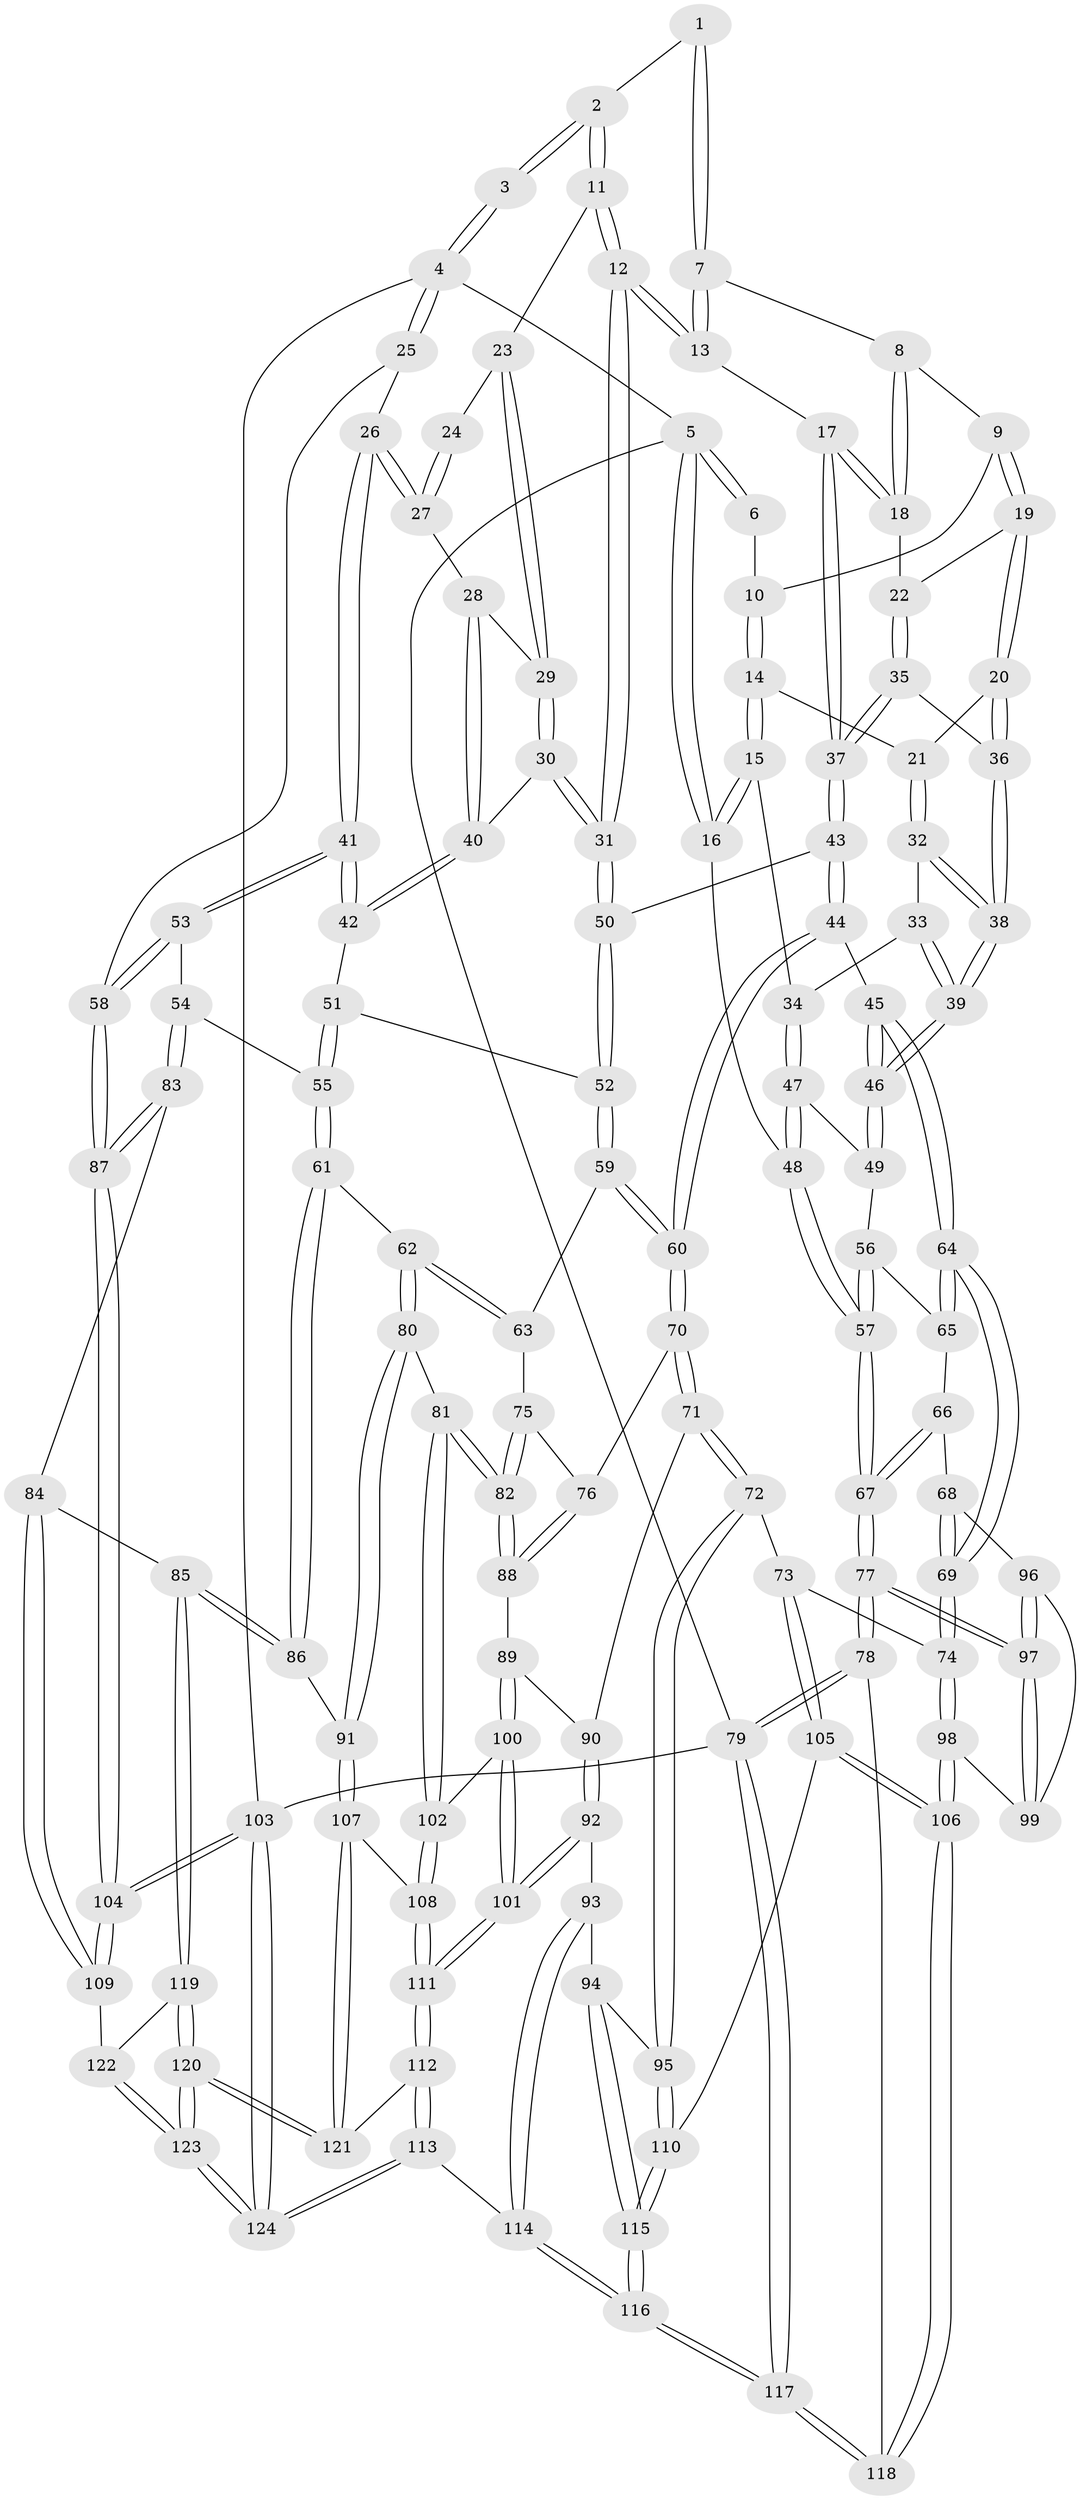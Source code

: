 // coarse degree distribution, {3: 0.4266666666666667, 2: 0.02666666666666667, 4: 0.5466666666666666}
// Generated by graph-tools (version 1.1) at 2025/38/03/04/25 23:38:27]
// undirected, 124 vertices, 307 edges
graph export_dot {
  node [color=gray90,style=filled];
  1 [pos="+0.5399851360228903+0"];
  2 [pos="+0.799472803149525+0"];
  3 [pos="+1+0"];
  4 [pos="+1+0"];
  5 [pos="+0+0"];
  6 [pos="+0.261658079712312+0"];
  7 [pos="+0.5213648632899786+0"];
  8 [pos="+0.4425835472510901+0.10304050397209868"];
  9 [pos="+0.35687648007101475+0.11112499001745471"];
  10 [pos="+0.2878612884267794+0.03892221423089462"];
  11 [pos="+0.7562567525089862+0.10595282335855934"];
  12 [pos="+0.6654033357643732+0.22320318345065257"];
  13 [pos="+0.65012090214915+0.21941363153334362"];
  14 [pos="+0.19091385218693593+0.13414279214205205"];
  15 [pos="+0.07076580390120155+0.16940120166535985"];
  16 [pos="+0+0"];
  17 [pos="+0.5734121254629858+0.22768591224311938"];
  18 [pos="+0.5048074286533547+0.1956023182124729"];
  19 [pos="+0.33989088614761764+0.19950744490327493"];
  20 [pos="+0.33668600455591524+0.2049715041960503"];
  21 [pos="+0.279006674204258+0.2141293292212133"];
  22 [pos="+0.457846965865983+0.21510097680248116"];
  23 [pos="+0.8467746278321343+0.14677816704853475"];
  24 [pos="+0.9244156608120361+0.10109828283886654"];
  25 [pos="+1+0.14761456819563656"];
  26 [pos="+0.9991277370867085+0.22252165002322005"];
  27 [pos="+0.9724170172066521+0.22254853530215168"];
  28 [pos="+0.9384986665622831+0.22753863411726324"];
  29 [pos="+0.928434702200953+0.22170225244427053"];
  30 [pos="+0.7204025931805838+0.26562086426949283"];
  31 [pos="+0.6794799061424458+0.2539315656582797"];
  32 [pos="+0.24261080107412858+0.25889177467721947"];
  33 [pos="+0.22096645086944378+0.2661088918036733"];
  34 [pos="+0.14324261871611124+0.27473058886003915"];
  35 [pos="+0.4060185569058257+0.2879997752086777"];
  36 [pos="+0.360774863722849+0.2845785800945377"];
  37 [pos="+0.47840333800685264+0.33593445208075434"];
  38 [pos="+0.32270976742165497+0.3477708541592308"];
  39 [pos="+0.3008998088258073+0.45484912619792783"];
  40 [pos="+0.8695121991277875+0.33501283097088064"];
  41 [pos="+0.9334765602535957+0.4680510774122651"];
  42 [pos="+0.8974485860872213+0.4415713960831343"];
  43 [pos="+0.4728836337893031+0.4051707656473476"];
  44 [pos="+0.3595847421435+0.5088275432237349"];
  45 [pos="+0.3013232463032249+0.4963050431433515"];
  46 [pos="+0.2963772296356543+0.48956298045367425"];
  47 [pos="+0.1463220707241406+0.35726964937919287"];
  48 [pos="+0+0.405282779416741"];
  49 [pos="+0.19578140334476676+0.4416909754781463"];
  50 [pos="+0.6694760560114702+0.4356569105163221"];
  51 [pos="+0.7095219840205463+0.44833355831984784"];
  52 [pos="+0.6713858947995205+0.44007212580942434"];
  53 [pos="+0.9430479495737483+0.4777260862628789"];
  54 [pos="+0.8415741341129497+0.6166927449701951"];
  55 [pos="+0.832695139987464+0.6176817150438919"];
  56 [pos="+0.033609628580222387+0.5029077125164385"];
  57 [pos="+0+0.4656997035478275"];
  58 [pos="+1+0.5237309038573943"];
  59 [pos="+0.6311518088719819+0.55198276787714"];
  60 [pos="+0.4379181894661477+0.5871250324992343"];
  61 [pos="+0.7512608092342546+0.6538712736666554"];
  62 [pos="+0.739479454326431+0.6479643359926994"];
  63 [pos="+0.6481981835050122+0.5861884616262003"];
  64 [pos="+0.25379525643241846+0.5706339786775496"];
  65 [pos="+0.07419554345129788+0.5632000455841579"];
  66 [pos="+0.08895912805107553+0.6277869047786594"];
  67 [pos="+0+0.6757227203323601"];
  68 [pos="+0.15983877939979962+0.6854465170513795"];
  69 [pos="+0.20183247493999912+0.6825624404434625"];
  70 [pos="+0.43871732128553176+0.5942366058112961"];
  71 [pos="+0.41649085735234104+0.7027733622076147"];
  72 [pos="+0.3683970689432673+0.7651090530573232"];
  73 [pos="+0.22816806311058271+0.716208828274334"];
  74 [pos="+0.21432427800521672+0.7045452807452312"];
  75 [pos="+0.6263056044094683+0.6412952022086877"];
  76 [pos="+0.5304750926484717+0.6823674395294445"];
  77 [pos="+0+0.7502130963297254"];
  78 [pos="+0+0.932273970213383"];
  79 [pos="+0+1"];
  80 [pos="+0.6105388849394278+0.7508465532443693"];
  81 [pos="+0.6080406856384601+0.7499119052129869"];
  82 [pos="+0.6065521186401744+0.7483218636775127"];
  83 [pos="+0.9026189549918182+0.6983397789226937"];
  84 [pos="+0.8621237447273162+0.7799080652215445"];
  85 [pos="+0.8045443629646135+0.84465891038421"];
  86 [pos="+0.7482213861974487+0.8215860858189892"];
  87 [pos="+1+0.7064957541405612"];
  88 [pos="+0.5625391263597805+0.739618953772512"];
  89 [pos="+0.5373805548453747+0.7529132196003409"];
  90 [pos="+0.4747579299132792+0.7434056391856321"];
  91 [pos="+0.7402314166849421+0.823243956448118"];
  92 [pos="+0.4810718794303305+0.8379125598273033"];
  93 [pos="+0.43363022820339303+0.8352048802186721"];
  94 [pos="+0.37621998744031104+0.8135890602741216"];
  95 [pos="+0.3759900587491194+0.8132660684392099"];
  96 [pos="+0.11252685442985272+0.7168443218267665"];
  97 [pos="+0+0.7544092286961035"];
  98 [pos="+0.12952743927450036+0.9139854137941787"];
  99 [pos="+0.08306709023120105+0.8698151973885676"];
  100 [pos="+0.49877405915928635+0.843510413405115"];
  101 [pos="+0.49822739036129676+0.8441405372944348"];
  102 [pos="+0.5833638328585206+0.80851193669478"];
  103 [pos="+1+1"];
  104 [pos="+1+0.7844556059083668"];
  105 [pos="+0.2569653158048059+0.8565252122781978"];
  106 [pos="+0.1347502153556555+0.9243619660674375"];
  107 [pos="+0.680845639993289+0.8786447504116555"];
  108 [pos="+0.6019763040486245+0.8966151360231908"];
  109 [pos="+1+0.8225432395732181"];
  110 [pos="+0.2674443516307826+0.8590548438888431"];
  111 [pos="+0.5432107846979+0.9359226794021829"];
  112 [pos="+0.4793519342991645+1"];
  113 [pos="+0.4479266670726334+1"];
  114 [pos="+0.4423906273277617+1"];
  115 [pos="+0.35232818834836305+1"];
  116 [pos="+0.378657796577561+1"];
  117 [pos="+0.1954913709845854+1"];
  118 [pos="+0.13565650217629777+0.944150576197452"];
  119 [pos="+0.8258091078451497+0.8759945714231013"];
  120 [pos="+0.8429579698111163+1"];
  121 [pos="+0.6838180202467938+0.9451595282609109"];
  122 [pos="+0.9975812589975709+0.8741919959407588"];
  123 [pos="+0.847483857634096+1"];
  124 [pos="+0.8557431221014028+1"];
  1 -- 2;
  1 -- 7;
  1 -- 7;
  2 -- 3;
  2 -- 3;
  2 -- 11;
  2 -- 11;
  3 -- 4;
  3 -- 4;
  4 -- 5;
  4 -- 25;
  4 -- 25;
  4 -- 103;
  5 -- 6;
  5 -- 6;
  5 -- 16;
  5 -- 16;
  5 -- 79;
  6 -- 10;
  7 -- 8;
  7 -- 13;
  7 -- 13;
  8 -- 9;
  8 -- 18;
  8 -- 18;
  9 -- 10;
  9 -- 19;
  9 -- 19;
  10 -- 14;
  10 -- 14;
  11 -- 12;
  11 -- 12;
  11 -- 23;
  12 -- 13;
  12 -- 13;
  12 -- 31;
  12 -- 31;
  13 -- 17;
  14 -- 15;
  14 -- 15;
  14 -- 21;
  15 -- 16;
  15 -- 16;
  15 -- 34;
  16 -- 48;
  17 -- 18;
  17 -- 18;
  17 -- 37;
  17 -- 37;
  18 -- 22;
  19 -- 20;
  19 -- 20;
  19 -- 22;
  20 -- 21;
  20 -- 36;
  20 -- 36;
  21 -- 32;
  21 -- 32;
  22 -- 35;
  22 -- 35;
  23 -- 24;
  23 -- 29;
  23 -- 29;
  24 -- 27;
  24 -- 27;
  25 -- 26;
  25 -- 58;
  26 -- 27;
  26 -- 27;
  26 -- 41;
  26 -- 41;
  27 -- 28;
  28 -- 29;
  28 -- 40;
  28 -- 40;
  29 -- 30;
  29 -- 30;
  30 -- 31;
  30 -- 31;
  30 -- 40;
  31 -- 50;
  31 -- 50;
  32 -- 33;
  32 -- 38;
  32 -- 38;
  33 -- 34;
  33 -- 39;
  33 -- 39;
  34 -- 47;
  34 -- 47;
  35 -- 36;
  35 -- 37;
  35 -- 37;
  36 -- 38;
  36 -- 38;
  37 -- 43;
  37 -- 43;
  38 -- 39;
  38 -- 39;
  39 -- 46;
  39 -- 46;
  40 -- 42;
  40 -- 42;
  41 -- 42;
  41 -- 42;
  41 -- 53;
  41 -- 53;
  42 -- 51;
  43 -- 44;
  43 -- 44;
  43 -- 50;
  44 -- 45;
  44 -- 60;
  44 -- 60;
  45 -- 46;
  45 -- 46;
  45 -- 64;
  45 -- 64;
  46 -- 49;
  46 -- 49;
  47 -- 48;
  47 -- 48;
  47 -- 49;
  48 -- 57;
  48 -- 57;
  49 -- 56;
  50 -- 52;
  50 -- 52;
  51 -- 52;
  51 -- 55;
  51 -- 55;
  52 -- 59;
  52 -- 59;
  53 -- 54;
  53 -- 58;
  53 -- 58;
  54 -- 55;
  54 -- 83;
  54 -- 83;
  55 -- 61;
  55 -- 61;
  56 -- 57;
  56 -- 57;
  56 -- 65;
  57 -- 67;
  57 -- 67;
  58 -- 87;
  58 -- 87;
  59 -- 60;
  59 -- 60;
  59 -- 63;
  60 -- 70;
  60 -- 70;
  61 -- 62;
  61 -- 86;
  61 -- 86;
  62 -- 63;
  62 -- 63;
  62 -- 80;
  62 -- 80;
  63 -- 75;
  64 -- 65;
  64 -- 65;
  64 -- 69;
  64 -- 69;
  65 -- 66;
  66 -- 67;
  66 -- 67;
  66 -- 68;
  67 -- 77;
  67 -- 77;
  68 -- 69;
  68 -- 69;
  68 -- 96;
  69 -- 74;
  69 -- 74;
  70 -- 71;
  70 -- 71;
  70 -- 76;
  71 -- 72;
  71 -- 72;
  71 -- 90;
  72 -- 73;
  72 -- 95;
  72 -- 95;
  73 -- 74;
  73 -- 105;
  73 -- 105;
  74 -- 98;
  74 -- 98;
  75 -- 76;
  75 -- 82;
  75 -- 82;
  76 -- 88;
  76 -- 88;
  77 -- 78;
  77 -- 78;
  77 -- 97;
  77 -- 97;
  78 -- 79;
  78 -- 79;
  78 -- 118;
  79 -- 117;
  79 -- 117;
  79 -- 103;
  80 -- 81;
  80 -- 91;
  80 -- 91;
  81 -- 82;
  81 -- 82;
  81 -- 102;
  81 -- 102;
  82 -- 88;
  82 -- 88;
  83 -- 84;
  83 -- 87;
  83 -- 87;
  84 -- 85;
  84 -- 109;
  84 -- 109;
  85 -- 86;
  85 -- 86;
  85 -- 119;
  85 -- 119;
  86 -- 91;
  87 -- 104;
  87 -- 104;
  88 -- 89;
  89 -- 90;
  89 -- 100;
  89 -- 100;
  90 -- 92;
  90 -- 92;
  91 -- 107;
  91 -- 107;
  92 -- 93;
  92 -- 101;
  92 -- 101;
  93 -- 94;
  93 -- 114;
  93 -- 114;
  94 -- 95;
  94 -- 115;
  94 -- 115;
  95 -- 110;
  95 -- 110;
  96 -- 97;
  96 -- 97;
  96 -- 99;
  97 -- 99;
  97 -- 99;
  98 -- 99;
  98 -- 106;
  98 -- 106;
  100 -- 101;
  100 -- 101;
  100 -- 102;
  101 -- 111;
  101 -- 111;
  102 -- 108;
  102 -- 108;
  103 -- 104;
  103 -- 104;
  103 -- 124;
  103 -- 124;
  104 -- 109;
  104 -- 109;
  105 -- 106;
  105 -- 106;
  105 -- 110;
  106 -- 118;
  106 -- 118;
  107 -- 108;
  107 -- 121;
  107 -- 121;
  108 -- 111;
  108 -- 111;
  109 -- 122;
  110 -- 115;
  110 -- 115;
  111 -- 112;
  111 -- 112;
  112 -- 113;
  112 -- 113;
  112 -- 121;
  113 -- 114;
  113 -- 124;
  113 -- 124;
  114 -- 116;
  114 -- 116;
  115 -- 116;
  115 -- 116;
  116 -- 117;
  116 -- 117;
  117 -- 118;
  117 -- 118;
  119 -- 120;
  119 -- 120;
  119 -- 122;
  120 -- 121;
  120 -- 121;
  120 -- 123;
  120 -- 123;
  122 -- 123;
  122 -- 123;
  123 -- 124;
  123 -- 124;
}
